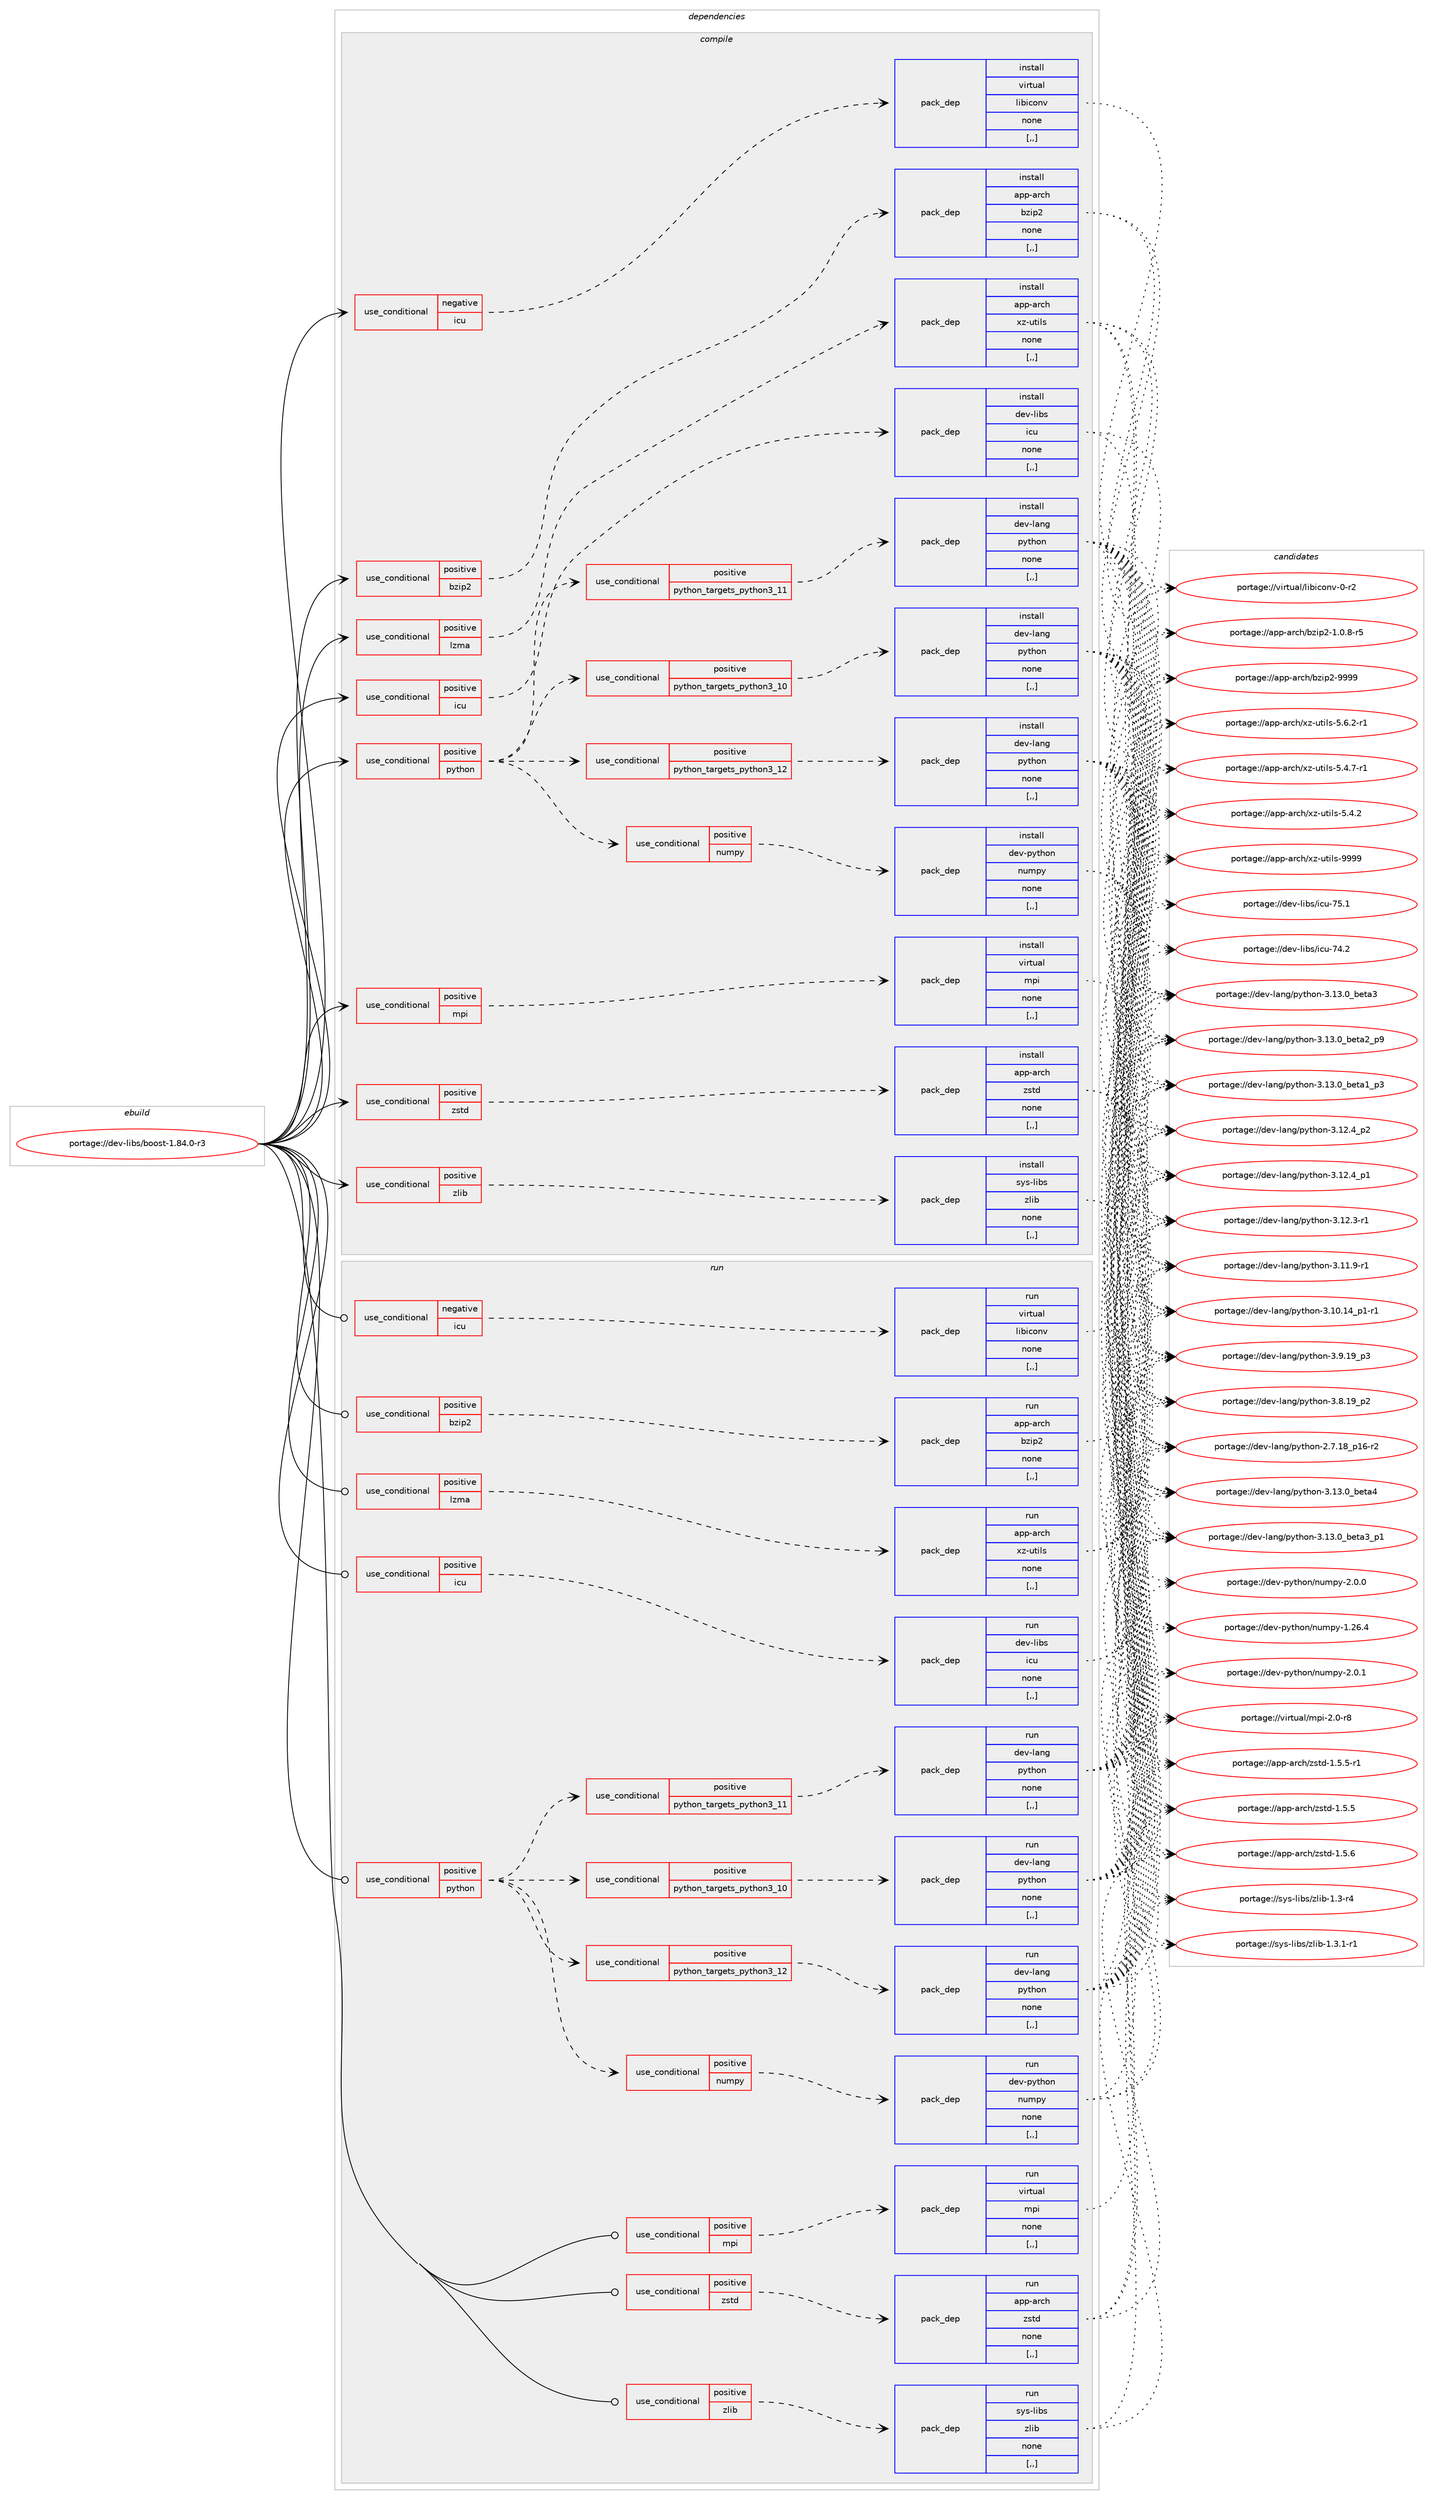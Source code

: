 digraph prolog {

# *************
# Graph options
# *************

newrank=true;
concentrate=true;
compound=true;
graph [rankdir=LR,fontname=Helvetica,fontsize=10,ranksep=1.5];#, ranksep=2.5, nodesep=0.2];
edge  [arrowhead=vee];
node  [fontname=Helvetica,fontsize=10];

# **********
# The ebuild
# **********

subgraph cluster_leftcol {
color=gray;
label=<<i>ebuild</i>>;
id [label="portage://dev-libs/boost-1.84.0-r3", color=red, width=4, href="../dev-libs/boost-1.84.0-r3.svg"];
}

# ****************
# The dependencies
# ****************

subgraph cluster_midcol {
color=gray;
label=<<i>dependencies</i>>;
subgraph cluster_compile {
fillcolor="#eeeeee";
style=filled;
label=<<i>compile</i>>;
subgraph cond25912 {
dependency107044 [label=<<TABLE BORDER="0" CELLBORDER="1" CELLSPACING="0" CELLPADDING="4"><TR><TD ROWSPAN="3" CELLPADDING="10">use_conditional</TD></TR><TR><TD>negative</TD></TR><TR><TD>icu</TD></TR></TABLE>>, shape=none, color=red];
subgraph pack79980 {
dependency107045 [label=<<TABLE BORDER="0" CELLBORDER="1" CELLSPACING="0" CELLPADDING="4" WIDTH="220"><TR><TD ROWSPAN="6" CELLPADDING="30">pack_dep</TD></TR><TR><TD WIDTH="110">install</TD></TR><TR><TD>virtual</TD></TR><TR><TD>libiconv</TD></TR><TR><TD>none</TD></TR><TR><TD>[,,]</TD></TR></TABLE>>, shape=none, color=blue];
}
dependency107044:e -> dependency107045:w [weight=20,style="dashed",arrowhead="vee"];
}
id:e -> dependency107044:w [weight=20,style="solid",arrowhead="vee"];
subgraph cond25913 {
dependency107046 [label=<<TABLE BORDER="0" CELLBORDER="1" CELLSPACING="0" CELLPADDING="4"><TR><TD ROWSPAN="3" CELLPADDING="10">use_conditional</TD></TR><TR><TD>positive</TD></TR><TR><TD>bzip2</TD></TR></TABLE>>, shape=none, color=red];
subgraph pack79981 {
dependency107047 [label=<<TABLE BORDER="0" CELLBORDER="1" CELLSPACING="0" CELLPADDING="4" WIDTH="220"><TR><TD ROWSPAN="6" CELLPADDING="30">pack_dep</TD></TR><TR><TD WIDTH="110">install</TD></TR><TR><TD>app-arch</TD></TR><TR><TD>bzip2</TD></TR><TR><TD>none</TD></TR><TR><TD>[,,]</TD></TR></TABLE>>, shape=none, color=blue];
}
dependency107046:e -> dependency107047:w [weight=20,style="dashed",arrowhead="vee"];
}
id:e -> dependency107046:w [weight=20,style="solid",arrowhead="vee"];
subgraph cond25914 {
dependency107048 [label=<<TABLE BORDER="0" CELLBORDER="1" CELLSPACING="0" CELLPADDING="4"><TR><TD ROWSPAN="3" CELLPADDING="10">use_conditional</TD></TR><TR><TD>positive</TD></TR><TR><TD>icu</TD></TR></TABLE>>, shape=none, color=red];
subgraph pack79982 {
dependency107049 [label=<<TABLE BORDER="0" CELLBORDER="1" CELLSPACING="0" CELLPADDING="4" WIDTH="220"><TR><TD ROWSPAN="6" CELLPADDING="30">pack_dep</TD></TR><TR><TD WIDTH="110">install</TD></TR><TR><TD>dev-libs</TD></TR><TR><TD>icu</TD></TR><TR><TD>none</TD></TR><TR><TD>[,,]</TD></TR></TABLE>>, shape=none, color=blue];
}
dependency107048:e -> dependency107049:w [weight=20,style="dashed",arrowhead="vee"];
}
id:e -> dependency107048:w [weight=20,style="solid",arrowhead="vee"];
subgraph cond25915 {
dependency107050 [label=<<TABLE BORDER="0" CELLBORDER="1" CELLSPACING="0" CELLPADDING="4"><TR><TD ROWSPAN="3" CELLPADDING="10">use_conditional</TD></TR><TR><TD>positive</TD></TR><TR><TD>lzma</TD></TR></TABLE>>, shape=none, color=red];
subgraph pack79983 {
dependency107051 [label=<<TABLE BORDER="0" CELLBORDER="1" CELLSPACING="0" CELLPADDING="4" WIDTH="220"><TR><TD ROWSPAN="6" CELLPADDING="30">pack_dep</TD></TR><TR><TD WIDTH="110">install</TD></TR><TR><TD>app-arch</TD></TR><TR><TD>xz-utils</TD></TR><TR><TD>none</TD></TR><TR><TD>[,,]</TD></TR></TABLE>>, shape=none, color=blue];
}
dependency107050:e -> dependency107051:w [weight=20,style="dashed",arrowhead="vee"];
}
id:e -> dependency107050:w [weight=20,style="solid",arrowhead="vee"];
subgraph cond25916 {
dependency107052 [label=<<TABLE BORDER="0" CELLBORDER="1" CELLSPACING="0" CELLPADDING="4"><TR><TD ROWSPAN="3" CELLPADDING="10">use_conditional</TD></TR><TR><TD>positive</TD></TR><TR><TD>mpi</TD></TR></TABLE>>, shape=none, color=red];
subgraph pack79984 {
dependency107053 [label=<<TABLE BORDER="0" CELLBORDER="1" CELLSPACING="0" CELLPADDING="4" WIDTH="220"><TR><TD ROWSPAN="6" CELLPADDING="30">pack_dep</TD></TR><TR><TD WIDTH="110">install</TD></TR><TR><TD>virtual</TD></TR><TR><TD>mpi</TD></TR><TR><TD>none</TD></TR><TR><TD>[,,]</TD></TR></TABLE>>, shape=none, color=blue];
}
dependency107052:e -> dependency107053:w [weight=20,style="dashed",arrowhead="vee"];
}
id:e -> dependency107052:w [weight=20,style="solid",arrowhead="vee"];
subgraph cond25917 {
dependency107054 [label=<<TABLE BORDER="0" CELLBORDER="1" CELLSPACING="0" CELLPADDING="4"><TR><TD ROWSPAN="3" CELLPADDING="10">use_conditional</TD></TR><TR><TD>positive</TD></TR><TR><TD>python</TD></TR></TABLE>>, shape=none, color=red];
subgraph cond25918 {
dependency107055 [label=<<TABLE BORDER="0" CELLBORDER="1" CELLSPACING="0" CELLPADDING="4"><TR><TD ROWSPAN="3" CELLPADDING="10">use_conditional</TD></TR><TR><TD>positive</TD></TR><TR><TD>python_targets_python3_10</TD></TR></TABLE>>, shape=none, color=red];
subgraph pack79985 {
dependency107056 [label=<<TABLE BORDER="0" CELLBORDER="1" CELLSPACING="0" CELLPADDING="4" WIDTH="220"><TR><TD ROWSPAN="6" CELLPADDING="30">pack_dep</TD></TR><TR><TD WIDTH="110">install</TD></TR><TR><TD>dev-lang</TD></TR><TR><TD>python</TD></TR><TR><TD>none</TD></TR><TR><TD>[,,]</TD></TR></TABLE>>, shape=none, color=blue];
}
dependency107055:e -> dependency107056:w [weight=20,style="dashed",arrowhead="vee"];
}
dependency107054:e -> dependency107055:w [weight=20,style="dashed",arrowhead="vee"];
subgraph cond25919 {
dependency107057 [label=<<TABLE BORDER="0" CELLBORDER="1" CELLSPACING="0" CELLPADDING="4"><TR><TD ROWSPAN="3" CELLPADDING="10">use_conditional</TD></TR><TR><TD>positive</TD></TR><TR><TD>python_targets_python3_11</TD></TR></TABLE>>, shape=none, color=red];
subgraph pack79986 {
dependency107058 [label=<<TABLE BORDER="0" CELLBORDER="1" CELLSPACING="0" CELLPADDING="4" WIDTH="220"><TR><TD ROWSPAN="6" CELLPADDING="30">pack_dep</TD></TR><TR><TD WIDTH="110">install</TD></TR><TR><TD>dev-lang</TD></TR><TR><TD>python</TD></TR><TR><TD>none</TD></TR><TR><TD>[,,]</TD></TR></TABLE>>, shape=none, color=blue];
}
dependency107057:e -> dependency107058:w [weight=20,style="dashed",arrowhead="vee"];
}
dependency107054:e -> dependency107057:w [weight=20,style="dashed",arrowhead="vee"];
subgraph cond25920 {
dependency107059 [label=<<TABLE BORDER="0" CELLBORDER="1" CELLSPACING="0" CELLPADDING="4"><TR><TD ROWSPAN="3" CELLPADDING="10">use_conditional</TD></TR><TR><TD>positive</TD></TR><TR><TD>python_targets_python3_12</TD></TR></TABLE>>, shape=none, color=red];
subgraph pack79987 {
dependency107060 [label=<<TABLE BORDER="0" CELLBORDER="1" CELLSPACING="0" CELLPADDING="4" WIDTH="220"><TR><TD ROWSPAN="6" CELLPADDING="30">pack_dep</TD></TR><TR><TD WIDTH="110">install</TD></TR><TR><TD>dev-lang</TD></TR><TR><TD>python</TD></TR><TR><TD>none</TD></TR><TR><TD>[,,]</TD></TR></TABLE>>, shape=none, color=blue];
}
dependency107059:e -> dependency107060:w [weight=20,style="dashed",arrowhead="vee"];
}
dependency107054:e -> dependency107059:w [weight=20,style="dashed",arrowhead="vee"];
subgraph cond25921 {
dependency107061 [label=<<TABLE BORDER="0" CELLBORDER="1" CELLSPACING="0" CELLPADDING="4"><TR><TD ROWSPAN="3" CELLPADDING="10">use_conditional</TD></TR><TR><TD>positive</TD></TR><TR><TD>numpy</TD></TR></TABLE>>, shape=none, color=red];
subgraph pack79988 {
dependency107062 [label=<<TABLE BORDER="0" CELLBORDER="1" CELLSPACING="0" CELLPADDING="4" WIDTH="220"><TR><TD ROWSPAN="6" CELLPADDING="30">pack_dep</TD></TR><TR><TD WIDTH="110">install</TD></TR><TR><TD>dev-python</TD></TR><TR><TD>numpy</TD></TR><TR><TD>none</TD></TR><TR><TD>[,,]</TD></TR></TABLE>>, shape=none, color=blue];
}
dependency107061:e -> dependency107062:w [weight=20,style="dashed",arrowhead="vee"];
}
dependency107054:e -> dependency107061:w [weight=20,style="dashed",arrowhead="vee"];
}
id:e -> dependency107054:w [weight=20,style="solid",arrowhead="vee"];
subgraph cond25922 {
dependency107063 [label=<<TABLE BORDER="0" CELLBORDER="1" CELLSPACING="0" CELLPADDING="4"><TR><TD ROWSPAN="3" CELLPADDING="10">use_conditional</TD></TR><TR><TD>positive</TD></TR><TR><TD>zlib</TD></TR></TABLE>>, shape=none, color=red];
subgraph pack79989 {
dependency107064 [label=<<TABLE BORDER="0" CELLBORDER="1" CELLSPACING="0" CELLPADDING="4" WIDTH="220"><TR><TD ROWSPAN="6" CELLPADDING="30">pack_dep</TD></TR><TR><TD WIDTH="110">install</TD></TR><TR><TD>sys-libs</TD></TR><TR><TD>zlib</TD></TR><TR><TD>none</TD></TR><TR><TD>[,,]</TD></TR></TABLE>>, shape=none, color=blue];
}
dependency107063:e -> dependency107064:w [weight=20,style="dashed",arrowhead="vee"];
}
id:e -> dependency107063:w [weight=20,style="solid",arrowhead="vee"];
subgraph cond25923 {
dependency107065 [label=<<TABLE BORDER="0" CELLBORDER="1" CELLSPACING="0" CELLPADDING="4"><TR><TD ROWSPAN="3" CELLPADDING="10">use_conditional</TD></TR><TR><TD>positive</TD></TR><TR><TD>zstd</TD></TR></TABLE>>, shape=none, color=red];
subgraph pack79990 {
dependency107066 [label=<<TABLE BORDER="0" CELLBORDER="1" CELLSPACING="0" CELLPADDING="4" WIDTH="220"><TR><TD ROWSPAN="6" CELLPADDING="30">pack_dep</TD></TR><TR><TD WIDTH="110">install</TD></TR><TR><TD>app-arch</TD></TR><TR><TD>zstd</TD></TR><TR><TD>none</TD></TR><TR><TD>[,,]</TD></TR></TABLE>>, shape=none, color=blue];
}
dependency107065:e -> dependency107066:w [weight=20,style="dashed",arrowhead="vee"];
}
id:e -> dependency107065:w [weight=20,style="solid",arrowhead="vee"];
}
subgraph cluster_compileandrun {
fillcolor="#eeeeee";
style=filled;
label=<<i>compile and run</i>>;
}
subgraph cluster_run {
fillcolor="#eeeeee";
style=filled;
label=<<i>run</i>>;
subgraph cond25924 {
dependency107067 [label=<<TABLE BORDER="0" CELLBORDER="1" CELLSPACING="0" CELLPADDING="4"><TR><TD ROWSPAN="3" CELLPADDING="10">use_conditional</TD></TR><TR><TD>negative</TD></TR><TR><TD>icu</TD></TR></TABLE>>, shape=none, color=red];
subgraph pack79991 {
dependency107068 [label=<<TABLE BORDER="0" CELLBORDER="1" CELLSPACING="0" CELLPADDING="4" WIDTH="220"><TR><TD ROWSPAN="6" CELLPADDING="30">pack_dep</TD></TR><TR><TD WIDTH="110">run</TD></TR><TR><TD>virtual</TD></TR><TR><TD>libiconv</TD></TR><TR><TD>none</TD></TR><TR><TD>[,,]</TD></TR></TABLE>>, shape=none, color=blue];
}
dependency107067:e -> dependency107068:w [weight=20,style="dashed",arrowhead="vee"];
}
id:e -> dependency107067:w [weight=20,style="solid",arrowhead="odot"];
subgraph cond25925 {
dependency107069 [label=<<TABLE BORDER="0" CELLBORDER="1" CELLSPACING="0" CELLPADDING="4"><TR><TD ROWSPAN="3" CELLPADDING="10">use_conditional</TD></TR><TR><TD>positive</TD></TR><TR><TD>bzip2</TD></TR></TABLE>>, shape=none, color=red];
subgraph pack79992 {
dependency107070 [label=<<TABLE BORDER="0" CELLBORDER="1" CELLSPACING="0" CELLPADDING="4" WIDTH="220"><TR><TD ROWSPAN="6" CELLPADDING="30">pack_dep</TD></TR><TR><TD WIDTH="110">run</TD></TR><TR><TD>app-arch</TD></TR><TR><TD>bzip2</TD></TR><TR><TD>none</TD></TR><TR><TD>[,,]</TD></TR></TABLE>>, shape=none, color=blue];
}
dependency107069:e -> dependency107070:w [weight=20,style="dashed",arrowhead="vee"];
}
id:e -> dependency107069:w [weight=20,style="solid",arrowhead="odot"];
subgraph cond25926 {
dependency107071 [label=<<TABLE BORDER="0" CELLBORDER="1" CELLSPACING="0" CELLPADDING="4"><TR><TD ROWSPAN="3" CELLPADDING="10">use_conditional</TD></TR><TR><TD>positive</TD></TR><TR><TD>icu</TD></TR></TABLE>>, shape=none, color=red];
subgraph pack79993 {
dependency107072 [label=<<TABLE BORDER="0" CELLBORDER="1" CELLSPACING="0" CELLPADDING="4" WIDTH="220"><TR><TD ROWSPAN="6" CELLPADDING="30">pack_dep</TD></TR><TR><TD WIDTH="110">run</TD></TR><TR><TD>dev-libs</TD></TR><TR><TD>icu</TD></TR><TR><TD>none</TD></TR><TR><TD>[,,]</TD></TR></TABLE>>, shape=none, color=blue];
}
dependency107071:e -> dependency107072:w [weight=20,style="dashed",arrowhead="vee"];
}
id:e -> dependency107071:w [weight=20,style="solid",arrowhead="odot"];
subgraph cond25927 {
dependency107073 [label=<<TABLE BORDER="0" CELLBORDER="1" CELLSPACING="0" CELLPADDING="4"><TR><TD ROWSPAN="3" CELLPADDING="10">use_conditional</TD></TR><TR><TD>positive</TD></TR><TR><TD>lzma</TD></TR></TABLE>>, shape=none, color=red];
subgraph pack79994 {
dependency107074 [label=<<TABLE BORDER="0" CELLBORDER="1" CELLSPACING="0" CELLPADDING="4" WIDTH="220"><TR><TD ROWSPAN="6" CELLPADDING="30">pack_dep</TD></TR><TR><TD WIDTH="110">run</TD></TR><TR><TD>app-arch</TD></TR><TR><TD>xz-utils</TD></TR><TR><TD>none</TD></TR><TR><TD>[,,]</TD></TR></TABLE>>, shape=none, color=blue];
}
dependency107073:e -> dependency107074:w [weight=20,style="dashed",arrowhead="vee"];
}
id:e -> dependency107073:w [weight=20,style="solid",arrowhead="odot"];
subgraph cond25928 {
dependency107075 [label=<<TABLE BORDER="0" CELLBORDER="1" CELLSPACING="0" CELLPADDING="4"><TR><TD ROWSPAN="3" CELLPADDING="10">use_conditional</TD></TR><TR><TD>positive</TD></TR><TR><TD>mpi</TD></TR></TABLE>>, shape=none, color=red];
subgraph pack79995 {
dependency107076 [label=<<TABLE BORDER="0" CELLBORDER="1" CELLSPACING="0" CELLPADDING="4" WIDTH="220"><TR><TD ROWSPAN="6" CELLPADDING="30">pack_dep</TD></TR><TR><TD WIDTH="110">run</TD></TR><TR><TD>virtual</TD></TR><TR><TD>mpi</TD></TR><TR><TD>none</TD></TR><TR><TD>[,,]</TD></TR></TABLE>>, shape=none, color=blue];
}
dependency107075:e -> dependency107076:w [weight=20,style="dashed",arrowhead="vee"];
}
id:e -> dependency107075:w [weight=20,style="solid",arrowhead="odot"];
subgraph cond25929 {
dependency107077 [label=<<TABLE BORDER="0" CELLBORDER="1" CELLSPACING="0" CELLPADDING="4"><TR><TD ROWSPAN="3" CELLPADDING="10">use_conditional</TD></TR><TR><TD>positive</TD></TR><TR><TD>python</TD></TR></TABLE>>, shape=none, color=red];
subgraph cond25930 {
dependency107078 [label=<<TABLE BORDER="0" CELLBORDER="1" CELLSPACING="0" CELLPADDING="4"><TR><TD ROWSPAN="3" CELLPADDING="10">use_conditional</TD></TR><TR><TD>positive</TD></TR><TR><TD>python_targets_python3_10</TD></TR></TABLE>>, shape=none, color=red];
subgraph pack79996 {
dependency107079 [label=<<TABLE BORDER="0" CELLBORDER="1" CELLSPACING="0" CELLPADDING="4" WIDTH="220"><TR><TD ROWSPAN="6" CELLPADDING="30">pack_dep</TD></TR><TR><TD WIDTH="110">run</TD></TR><TR><TD>dev-lang</TD></TR><TR><TD>python</TD></TR><TR><TD>none</TD></TR><TR><TD>[,,]</TD></TR></TABLE>>, shape=none, color=blue];
}
dependency107078:e -> dependency107079:w [weight=20,style="dashed",arrowhead="vee"];
}
dependency107077:e -> dependency107078:w [weight=20,style="dashed",arrowhead="vee"];
subgraph cond25931 {
dependency107080 [label=<<TABLE BORDER="0" CELLBORDER="1" CELLSPACING="0" CELLPADDING="4"><TR><TD ROWSPAN="3" CELLPADDING="10">use_conditional</TD></TR><TR><TD>positive</TD></TR><TR><TD>python_targets_python3_11</TD></TR></TABLE>>, shape=none, color=red];
subgraph pack79997 {
dependency107081 [label=<<TABLE BORDER="0" CELLBORDER="1" CELLSPACING="0" CELLPADDING="4" WIDTH="220"><TR><TD ROWSPAN="6" CELLPADDING="30">pack_dep</TD></TR><TR><TD WIDTH="110">run</TD></TR><TR><TD>dev-lang</TD></TR><TR><TD>python</TD></TR><TR><TD>none</TD></TR><TR><TD>[,,]</TD></TR></TABLE>>, shape=none, color=blue];
}
dependency107080:e -> dependency107081:w [weight=20,style="dashed",arrowhead="vee"];
}
dependency107077:e -> dependency107080:w [weight=20,style="dashed",arrowhead="vee"];
subgraph cond25932 {
dependency107082 [label=<<TABLE BORDER="0" CELLBORDER="1" CELLSPACING="0" CELLPADDING="4"><TR><TD ROWSPAN="3" CELLPADDING="10">use_conditional</TD></TR><TR><TD>positive</TD></TR><TR><TD>python_targets_python3_12</TD></TR></TABLE>>, shape=none, color=red];
subgraph pack79998 {
dependency107083 [label=<<TABLE BORDER="0" CELLBORDER="1" CELLSPACING="0" CELLPADDING="4" WIDTH="220"><TR><TD ROWSPAN="6" CELLPADDING="30">pack_dep</TD></TR><TR><TD WIDTH="110">run</TD></TR><TR><TD>dev-lang</TD></TR><TR><TD>python</TD></TR><TR><TD>none</TD></TR><TR><TD>[,,]</TD></TR></TABLE>>, shape=none, color=blue];
}
dependency107082:e -> dependency107083:w [weight=20,style="dashed",arrowhead="vee"];
}
dependency107077:e -> dependency107082:w [weight=20,style="dashed",arrowhead="vee"];
subgraph cond25933 {
dependency107084 [label=<<TABLE BORDER="0" CELLBORDER="1" CELLSPACING="0" CELLPADDING="4"><TR><TD ROWSPAN="3" CELLPADDING="10">use_conditional</TD></TR><TR><TD>positive</TD></TR><TR><TD>numpy</TD></TR></TABLE>>, shape=none, color=red];
subgraph pack79999 {
dependency107085 [label=<<TABLE BORDER="0" CELLBORDER="1" CELLSPACING="0" CELLPADDING="4" WIDTH="220"><TR><TD ROWSPAN="6" CELLPADDING="30">pack_dep</TD></TR><TR><TD WIDTH="110">run</TD></TR><TR><TD>dev-python</TD></TR><TR><TD>numpy</TD></TR><TR><TD>none</TD></TR><TR><TD>[,,]</TD></TR></TABLE>>, shape=none, color=blue];
}
dependency107084:e -> dependency107085:w [weight=20,style="dashed",arrowhead="vee"];
}
dependency107077:e -> dependency107084:w [weight=20,style="dashed",arrowhead="vee"];
}
id:e -> dependency107077:w [weight=20,style="solid",arrowhead="odot"];
subgraph cond25934 {
dependency107086 [label=<<TABLE BORDER="0" CELLBORDER="1" CELLSPACING="0" CELLPADDING="4"><TR><TD ROWSPAN="3" CELLPADDING="10">use_conditional</TD></TR><TR><TD>positive</TD></TR><TR><TD>zlib</TD></TR></TABLE>>, shape=none, color=red];
subgraph pack80000 {
dependency107087 [label=<<TABLE BORDER="0" CELLBORDER="1" CELLSPACING="0" CELLPADDING="4" WIDTH="220"><TR><TD ROWSPAN="6" CELLPADDING="30">pack_dep</TD></TR><TR><TD WIDTH="110">run</TD></TR><TR><TD>sys-libs</TD></TR><TR><TD>zlib</TD></TR><TR><TD>none</TD></TR><TR><TD>[,,]</TD></TR></TABLE>>, shape=none, color=blue];
}
dependency107086:e -> dependency107087:w [weight=20,style="dashed",arrowhead="vee"];
}
id:e -> dependency107086:w [weight=20,style="solid",arrowhead="odot"];
subgraph cond25935 {
dependency107088 [label=<<TABLE BORDER="0" CELLBORDER="1" CELLSPACING="0" CELLPADDING="4"><TR><TD ROWSPAN="3" CELLPADDING="10">use_conditional</TD></TR><TR><TD>positive</TD></TR><TR><TD>zstd</TD></TR></TABLE>>, shape=none, color=red];
subgraph pack80001 {
dependency107089 [label=<<TABLE BORDER="0" CELLBORDER="1" CELLSPACING="0" CELLPADDING="4" WIDTH="220"><TR><TD ROWSPAN="6" CELLPADDING="30">pack_dep</TD></TR><TR><TD WIDTH="110">run</TD></TR><TR><TD>app-arch</TD></TR><TR><TD>zstd</TD></TR><TR><TD>none</TD></TR><TR><TD>[,,]</TD></TR></TABLE>>, shape=none, color=blue];
}
dependency107088:e -> dependency107089:w [weight=20,style="dashed",arrowhead="vee"];
}
id:e -> dependency107088:w [weight=20,style="solid",arrowhead="odot"];
}
}

# **************
# The candidates
# **************

subgraph cluster_choices {
rank=same;
color=gray;
label=<<i>candidates</i>>;

subgraph choice79980 {
color=black;
nodesep=1;
choice1181051141161179710847108105981059911111011845484511450 [label="portage://virtual/libiconv-0-r2", color=red, width=4,href="../virtual/libiconv-0-r2.svg"];
dependency107045:e -> choice1181051141161179710847108105981059911111011845484511450:w [style=dotted,weight="100"];
}
subgraph choice79981 {
color=black;
nodesep=1;
choice971121124597114991044798122105112504557575757 [label="portage://app-arch/bzip2-9999", color=red, width=4,href="../app-arch/bzip2-9999.svg"];
choice971121124597114991044798122105112504549464846564511453 [label="portage://app-arch/bzip2-1.0.8-r5", color=red, width=4,href="../app-arch/bzip2-1.0.8-r5.svg"];
dependency107047:e -> choice971121124597114991044798122105112504557575757:w [style=dotted,weight="100"];
dependency107047:e -> choice971121124597114991044798122105112504549464846564511453:w [style=dotted,weight="100"];
}
subgraph choice79982 {
color=black;
nodesep=1;
choice100101118451081059811547105991174555534649 [label="portage://dev-libs/icu-75.1", color=red, width=4,href="../dev-libs/icu-75.1.svg"];
choice100101118451081059811547105991174555524650 [label="portage://dev-libs/icu-74.2", color=red, width=4,href="../dev-libs/icu-74.2.svg"];
dependency107049:e -> choice100101118451081059811547105991174555534649:w [style=dotted,weight="100"];
dependency107049:e -> choice100101118451081059811547105991174555524650:w [style=dotted,weight="100"];
}
subgraph choice79983 {
color=black;
nodesep=1;
choice9711211245971149910447120122451171161051081154557575757 [label="portage://app-arch/xz-utils-9999", color=red, width=4,href="../app-arch/xz-utils-9999.svg"];
choice9711211245971149910447120122451171161051081154553465446504511449 [label="portage://app-arch/xz-utils-5.6.2-r1", color=red, width=4,href="../app-arch/xz-utils-5.6.2-r1.svg"];
choice9711211245971149910447120122451171161051081154553465246554511449 [label="portage://app-arch/xz-utils-5.4.7-r1", color=red, width=4,href="../app-arch/xz-utils-5.4.7-r1.svg"];
choice971121124597114991044712012245117116105108115455346524650 [label="portage://app-arch/xz-utils-5.4.2", color=red, width=4,href="../app-arch/xz-utils-5.4.2.svg"];
dependency107051:e -> choice9711211245971149910447120122451171161051081154557575757:w [style=dotted,weight="100"];
dependency107051:e -> choice9711211245971149910447120122451171161051081154553465446504511449:w [style=dotted,weight="100"];
dependency107051:e -> choice9711211245971149910447120122451171161051081154553465246554511449:w [style=dotted,weight="100"];
dependency107051:e -> choice971121124597114991044712012245117116105108115455346524650:w [style=dotted,weight="100"];
}
subgraph choice79984 {
color=black;
nodesep=1;
choice1181051141161179710847109112105455046484511456 [label="portage://virtual/mpi-2.0-r8", color=red, width=4,href="../virtual/mpi-2.0-r8.svg"];
dependency107053:e -> choice1181051141161179710847109112105455046484511456:w [style=dotted,weight="100"];
}
subgraph choice79985 {
color=black;
nodesep=1;
choice1001011184510897110103471121211161041111104551464951464895981011169752 [label="portage://dev-lang/python-3.13.0_beta4", color=red, width=4,href="../dev-lang/python-3.13.0_beta4.svg"];
choice10010111845108971101034711212111610411111045514649514648959810111697519511249 [label="portage://dev-lang/python-3.13.0_beta3_p1", color=red, width=4,href="../dev-lang/python-3.13.0_beta3_p1.svg"];
choice1001011184510897110103471121211161041111104551464951464895981011169751 [label="portage://dev-lang/python-3.13.0_beta3", color=red, width=4,href="../dev-lang/python-3.13.0_beta3.svg"];
choice10010111845108971101034711212111610411111045514649514648959810111697509511257 [label="portage://dev-lang/python-3.13.0_beta2_p9", color=red, width=4,href="../dev-lang/python-3.13.0_beta2_p9.svg"];
choice10010111845108971101034711212111610411111045514649514648959810111697499511251 [label="portage://dev-lang/python-3.13.0_beta1_p3", color=red, width=4,href="../dev-lang/python-3.13.0_beta1_p3.svg"];
choice100101118451089711010347112121116104111110455146495046529511250 [label="portage://dev-lang/python-3.12.4_p2", color=red, width=4,href="../dev-lang/python-3.12.4_p2.svg"];
choice100101118451089711010347112121116104111110455146495046529511249 [label="portage://dev-lang/python-3.12.4_p1", color=red, width=4,href="../dev-lang/python-3.12.4_p1.svg"];
choice100101118451089711010347112121116104111110455146495046514511449 [label="portage://dev-lang/python-3.12.3-r1", color=red, width=4,href="../dev-lang/python-3.12.3-r1.svg"];
choice100101118451089711010347112121116104111110455146494946574511449 [label="portage://dev-lang/python-3.11.9-r1", color=red, width=4,href="../dev-lang/python-3.11.9-r1.svg"];
choice100101118451089711010347112121116104111110455146494846495295112494511449 [label="portage://dev-lang/python-3.10.14_p1-r1", color=red, width=4,href="../dev-lang/python-3.10.14_p1-r1.svg"];
choice100101118451089711010347112121116104111110455146574649579511251 [label="portage://dev-lang/python-3.9.19_p3", color=red, width=4,href="../dev-lang/python-3.9.19_p3.svg"];
choice100101118451089711010347112121116104111110455146564649579511250 [label="portage://dev-lang/python-3.8.19_p2", color=red, width=4,href="../dev-lang/python-3.8.19_p2.svg"];
choice100101118451089711010347112121116104111110455046554649569511249544511450 [label="portage://dev-lang/python-2.7.18_p16-r2", color=red, width=4,href="../dev-lang/python-2.7.18_p16-r2.svg"];
dependency107056:e -> choice1001011184510897110103471121211161041111104551464951464895981011169752:w [style=dotted,weight="100"];
dependency107056:e -> choice10010111845108971101034711212111610411111045514649514648959810111697519511249:w [style=dotted,weight="100"];
dependency107056:e -> choice1001011184510897110103471121211161041111104551464951464895981011169751:w [style=dotted,weight="100"];
dependency107056:e -> choice10010111845108971101034711212111610411111045514649514648959810111697509511257:w [style=dotted,weight="100"];
dependency107056:e -> choice10010111845108971101034711212111610411111045514649514648959810111697499511251:w [style=dotted,weight="100"];
dependency107056:e -> choice100101118451089711010347112121116104111110455146495046529511250:w [style=dotted,weight="100"];
dependency107056:e -> choice100101118451089711010347112121116104111110455146495046529511249:w [style=dotted,weight="100"];
dependency107056:e -> choice100101118451089711010347112121116104111110455146495046514511449:w [style=dotted,weight="100"];
dependency107056:e -> choice100101118451089711010347112121116104111110455146494946574511449:w [style=dotted,weight="100"];
dependency107056:e -> choice100101118451089711010347112121116104111110455146494846495295112494511449:w [style=dotted,weight="100"];
dependency107056:e -> choice100101118451089711010347112121116104111110455146574649579511251:w [style=dotted,weight="100"];
dependency107056:e -> choice100101118451089711010347112121116104111110455146564649579511250:w [style=dotted,weight="100"];
dependency107056:e -> choice100101118451089711010347112121116104111110455046554649569511249544511450:w [style=dotted,weight="100"];
}
subgraph choice79986 {
color=black;
nodesep=1;
choice1001011184510897110103471121211161041111104551464951464895981011169752 [label="portage://dev-lang/python-3.13.0_beta4", color=red, width=4,href="../dev-lang/python-3.13.0_beta4.svg"];
choice10010111845108971101034711212111610411111045514649514648959810111697519511249 [label="portage://dev-lang/python-3.13.0_beta3_p1", color=red, width=4,href="../dev-lang/python-3.13.0_beta3_p1.svg"];
choice1001011184510897110103471121211161041111104551464951464895981011169751 [label="portage://dev-lang/python-3.13.0_beta3", color=red, width=4,href="../dev-lang/python-3.13.0_beta3.svg"];
choice10010111845108971101034711212111610411111045514649514648959810111697509511257 [label="portage://dev-lang/python-3.13.0_beta2_p9", color=red, width=4,href="../dev-lang/python-3.13.0_beta2_p9.svg"];
choice10010111845108971101034711212111610411111045514649514648959810111697499511251 [label="portage://dev-lang/python-3.13.0_beta1_p3", color=red, width=4,href="../dev-lang/python-3.13.0_beta1_p3.svg"];
choice100101118451089711010347112121116104111110455146495046529511250 [label="portage://dev-lang/python-3.12.4_p2", color=red, width=4,href="../dev-lang/python-3.12.4_p2.svg"];
choice100101118451089711010347112121116104111110455146495046529511249 [label="portage://dev-lang/python-3.12.4_p1", color=red, width=4,href="../dev-lang/python-3.12.4_p1.svg"];
choice100101118451089711010347112121116104111110455146495046514511449 [label="portage://dev-lang/python-3.12.3-r1", color=red, width=4,href="../dev-lang/python-3.12.3-r1.svg"];
choice100101118451089711010347112121116104111110455146494946574511449 [label="portage://dev-lang/python-3.11.9-r1", color=red, width=4,href="../dev-lang/python-3.11.9-r1.svg"];
choice100101118451089711010347112121116104111110455146494846495295112494511449 [label="portage://dev-lang/python-3.10.14_p1-r1", color=red, width=4,href="../dev-lang/python-3.10.14_p1-r1.svg"];
choice100101118451089711010347112121116104111110455146574649579511251 [label="portage://dev-lang/python-3.9.19_p3", color=red, width=4,href="../dev-lang/python-3.9.19_p3.svg"];
choice100101118451089711010347112121116104111110455146564649579511250 [label="portage://dev-lang/python-3.8.19_p2", color=red, width=4,href="../dev-lang/python-3.8.19_p2.svg"];
choice100101118451089711010347112121116104111110455046554649569511249544511450 [label="portage://dev-lang/python-2.7.18_p16-r2", color=red, width=4,href="../dev-lang/python-2.7.18_p16-r2.svg"];
dependency107058:e -> choice1001011184510897110103471121211161041111104551464951464895981011169752:w [style=dotted,weight="100"];
dependency107058:e -> choice10010111845108971101034711212111610411111045514649514648959810111697519511249:w [style=dotted,weight="100"];
dependency107058:e -> choice1001011184510897110103471121211161041111104551464951464895981011169751:w [style=dotted,weight="100"];
dependency107058:e -> choice10010111845108971101034711212111610411111045514649514648959810111697509511257:w [style=dotted,weight="100"];
dependency107058:e -> choice10010111845108971101034711212111610411111045514649514648959810111697499511251:w [style=dotted,weight="100"];
dependency107058:e -> choice100101118451089711010347112121116104111110455146495046529511250:w [style=dotted,weight="100"];
dependency107058:e -> choice100101118451089711010347112121116104111110455146495046529511249:w [style=dotted,weight="100"];
dependency107058:e -> choice100101118451089711010347112121116104111110455146495046514511449:w [style=dotted,weight="100"];
dependency107058:e -> choice100101118451089711010347112121116104111110455146494946574511449:w [style=dotted,weight="100"];
dependency107058:e -> choice100101118451089711010347112121116104111110455146494846495295112494511449:w [style=dotted,weight="100"];
dependency107058:e -> choice100101118451089711010347112121116104111110455146574649579511251:w [style=dotted,weight="100"];
dependency107058:e -> choice100101118451089711010347112121116104111110455146564649579511250:w [style=dotted,weight="100"];
dependency107058:e -> choice100101118451089711010347112121116104111110455046554649569511249544511450:w [style=dotted,weight="100"];
}
subgraph choice79987 {
color=black;
nodesep=1;
choice1001011184510897110103471121211161041111104551464951464895981011169752 [label="portage://dev-lang/python-3.13.0_beta4", color=red, width=4,href="../dev-lang/python-3.13.0_beta4.svg"];
choice10010111845108971101034711212111610411111045514649514648959810111697519511249 [label="portage://dev-lang/python-3.13.0_beta3_p1", color=red, width=4,href="../dev-lang/python-3.13.0_beta3_p1.svg"];
choice1001011184510897110103471121211161041111104551464951464895981011169751 [label="portage://dev-lang/python-3.13.0_beta3", color=red, width=4,href="../dev-lang/python-3.13.0_beta3.svg"];
choice10010111845108971101034711212111610411111045514649514648959810111697509511257 [label="portage://dev-lang/python-3.13.0_beta2_p9", color=red, width=4,href="../dev-lang/python-3.13.0_beta2_p9.svg"];
choice10010111845108971101034711212111610411111045514649514648959810111697499511251 [label="portage://dev-lang/python-3.13.0_beta1_p3", color=red, width=4,href="../dev-lang/python-3.13.0_beta1_p3.svg"];
choice100101118451089711010347112121116104111110455146495046529511250 [label="portage://dev-lang/python-3.12.4_p2", color=red, width=4,href="../dev-lang/python-3.12.4_p2.svg"];
choice100101118451089711010347112121116104111110455146495046529511249 [label="portage://dev-lang/python-3.12.4_p1", color=red, width=4,href="../dev-lang/python-3.12.4_p1.svg"];
choice100101118451089711010347112121116104111110455146495046514511449 [label="portage://dev-lang/python-3.12.3-r1", color=red, width=4,href="../dev-lang/python-3.12.3-r1.svg"];
choice100101118451089711010347112121116104111110455146494946574511449 [label="portage://dev-lang/python-3.11.9-r1", color=red, width=4,href="../dev-lang/python-3.11.9-r1.svg"];
choice100101118451089711010347112121116104111110455146494846495295112494511449 [label="portage://dev-lang/python-3.10.14_p1-r1", color=red, width=4,href="../dev-lang/python-3.10.14_p1-r1.svg"];
choice100101118451089711010347112121116104111110455146574649579511251 [label="portage://dev-lang/python-3.9.19_p3", color=red, width=4,href="../dev-lang/python-3.9.19_p3.svg"];
choice100101118451089711010347112121116104111110455146564649579511250 [label="portage://dev-lang/python-3.8.19_p2", color=red, width=4,href="../dev-lang/python-3.8.19_p2.svg"];
choice100101118451089711010347112121116104111110455046554649569511249544511450 [label="portage://dev-lang/python-2.7.18_p16-r2", color=red, width=4,href="../dev-lang/python-2.7.18_p16-r2.svg"];
dependency107060:e -> choice1001011184510897110103471121211161041111104551464951464895981011169752:w [style=dotted,weight="100"];
dependency107060:e -> choice10010111845108971101034711212111610411111045514649514648959810111697519511249:w [style=dotted,weight="100"];
dependency107060:e -> choice1001011184510897110103471121211161041111104551464951464895981011169751:w [style=dotted,weight="100"];
dependency107060:e -> choice10010111845108971101034711212111610411111045514649514648959810111697509511257:w [style=dotted,weight="100"];
dependency107060:e -> choice10010111845108971101034711212111610411111045514649514648959810111697499511251:w [style=dotted,weight="100"];
dependency107060:e -> choice100101118451089711010347112121116104111110455146495046529511250:w [style=dotted,weight="100"];
dependency107060:e -> choice100101118451089711010347112121116104111110455146495046529511249:w [style=dotted,weight="100"];
dependency107060:e -> choice100101118451089711010347112121116104111110455146495046514511449:w [style=dotted,weight="100"];
dependency107060:e -> choice100101118451089711010347112121116104111110455146494946574511449:w [style=dotted,weight="100"];
dependency107060:e -> choice100101118451089711010347112121116104111110455146494846495295112494511449:w [style=dotted,weight="100"];
dependency107060:e -> choice100101118451089711010347112121116104111110455146574649579511251:w [style=dotted,weight="100"];
dependency107060:e -> choice100101118451089711010347112121116104111110455146564649579511250:w [style=dotted,weight="100"];
dependency107060:e -> choice100101118451089711010347112121116104111110455046554649569511249544511450:w [style=dotted,weight="100"];
}
subgraph choice79988 {
color=black;
nodesep=1;
choice1001011184511212111610411111047110117109112121455046484649 [label="portage://dev-python/numpy-2.0.1", color=red, width=4,href="../dev-python/numpy-2.0.1.svg"];
choice1001011184511212111610411111047110117109112121455046484648 [label="portage://dev-python/numpy-2.0.0", color=red, width=4,href="../dev-python/numpy-2.0.0.svg"];
choice100101118451121211161041111104711011710911212145494650544652 [label="portage://dev-python/numpy-1.26.4", color=red, width=4,href="../dev-python/numpy-1.26.4.svg"];
dependency107062:e -> choice1001011184511212111610411111047110117109112121455046484649:w [style=dotted,weight="100"];
dependency107062:e -> choice1001011184511212111610411111047110117109112121455046484648:w [style=dotted,weight="100"];
dependency107062:e -> choice100101118451121211161041111104711011710911212145494650544652:w [style=dotted,weight="100"];
}
subgraph choice79989 {
color=black;
nodesep=1;
choice115121115451081059811547122108105984549465146494511449 [label="portage://sys-libs/zlib-1.3.1-r1", color=red, width=4,href="../sys-libs/zlib-1.3.1-r1.svg"];
choice11512111545108105981154712210810598454946514511452 [label="portage://sys-libs/zlib-1.3-r4", color=red, width=4,href="../sys-libs/zlib-1.3-r4.svg"];
dependency107064:e -> choice115121115451081059811547122108105984549465146494511449:w [style=dotted,weight="100"];
dependency107064:e -> choice11512111545108105981154712210810598454946514511452:w [style=dotted,weight="100"];
}
subgraph choice79990 {
color=black;
nodesep=1;
choice9711211245971149910447122115116100454946534654 [label="portage://app-arch/zstd-1.5.6", color=red, width=4,href="../app-arch/zstd-1.5.6.svg"];
choice97112112459711499104471221151161004549465346534511449 [label="portage://app-arch/zstd-1.5.5-r1", color=red, width=4,href="../app-arch/zstd-1.5.5-r1.svg"];
choice9711211245971149910447122115116100454946534653 [label="portage://app-arch/zstd-1.5.5", color=red, width=4,href="../app-arch/zstd-1.5.5.svg"];
dependency107066:e -> choice9711211245971149910447122115116100454946534654:w [style=dotted,weight="100"];
dependency107066:e -> choice97112112459711499104471221151161004549465346534511449:w [style=dotted,weight="100"];
dependency107066:e -> choice9711211245971149910447122115116100454946534653:w [style=dotted,weight="100"];
}
subgraph choice79991 {
color=black;
nodesep=1;
choice1181051141161179710847108105981059911111011845484511450 [label="portage://virtual/libiconv-0-r2", color=red, width=4,href="../virtual/libiconv-0-r2.svg"];
dependency107068:e -> choice1181051141161179710847108105981059911111011845484511450:w [style=dotted,weight="100"];
}
subgraph choice79992 {
color=black;
nodesep=1;
choice971121124597114991044798122105112504557575757 [label="portage://app-arch/bzip2-9999", color=red, width=4,href="../app-arch/bzip2-9999.svg"];
choice971121124597114991044798122105112504549464846564511453 [label="portage://app-arch/bzip2-1.0.8-r5", color=red, width=4,href="../app-arch/bzip2-1.0.8-r5.svg"];
dependency107070:e -> choice971121124597114991044798122105112504557575757:w [style=dotted,weight="100"];
dependency107070:e -> choice971121124597114991044798122105112504549464846564511453:w [style=dotted,weight="100"];
}
subgraph choice79993 {
color=black;
nodesep=1;
choice100101118451081059811547105991174555534649 [label="portage://dev-libs/icu-75.1", color=red, width=4,href="../dev-libs/icu-75.1.svg"];
choice100101118451081059811547105991174555524650 [label="portage://dev-libs/icu-74.2", color=red, width=4,href="../dev-libs/icu-74.2.svg"];
dependency107072:e -> choice100101118451081059811547105991174555534649:w [style=dotted,weight="100"];
dependency107072:e -> choice100101118451081059811547105991174555524650:w [style=dotted,weight="100"];
}
subgraph choice79994 {
color=black;
nodesep=1;
choice9711211245971149910447120122451171161051081154557575757 [label="portage://app-arch/xz-utils-9999", color=red, width=4,href="../app-arch/xz-utils-9999.svg"];
choice9711211245971149910447120122451171161051081154553465446504511449 [label="portage://app-arch/xz-utils-5.6.2-r1", color=red, width=4,href="../app-arch/xz-utils-5.6.2-r1.svg"];
choice9711211245971149910447120122451171161051081154553465246554511449 [label="portage://app-arch/xz-utils-5.4.7-r1", color=red, width=4,href="../app-arch/xz-utils-5.4.7-r1.svg"];
choice971121124597114991044712012245117116105108115455346524650 [label="portage://app-arch/xz-utils-5.4.2", color=red, width=4,href="../app-arch/xz-utils-5.4.2.svg"];
dependency107074:e -> choice9711211245971149910447120122451171161051081154557575757:w [style=dotted,weight="100"];
dependency107074:e -> choice9711211245971149910447120122451171161051081154553465446504511449:w [style=dotted,weight="100"];
dependency107074:e -> choice9711211245971149910447120122451171161051081154553465246554511449:w [style=dotted,weight="100"];
dependency107074:e -> choice971121124597114991044712012245117116105108115455346524650:w [style=dotted,weight="100"];
}
subgraph choice79995 {
color=black;
nodesep=1;
choice1181051141161179710847109112105455046484511456 [label="portage://virtual/mpi-2.0-r8", color=red, width=4,href="../virtual/mpi-2.0-r8.svg"];
dependency107076:e -> choice1181051141161179710847109112105455046484511456:w [style=dotted,weight="100"];
}
subgraph choice79996 {
color=black;
nodesep=1;
choice1001011184510897110103471121211161041111104551464951464895981011169752 [label="portage://dev-lang/python-3.13.0_beta4", color=red, width=4,href="../dev-lang/python-3.13.0_beta4.svg"];
choice10010111845108971101034711212111610411111045514649514648959810111697519511249 [label="portage://dev-lang/python-3.13.0_beta3_p1", color=red, width=4,href="../dev-lang/python-3.13.0_beta3_p1.svg"];
choice1001011184510897110103471121211161041111104551464951464895981011169751 [label="portage://dev-lang/python-3.13.0_beta3", color=red, width=4,href="../dev-lang/python-3.13.0_beta3.svg"];
choice10010111845108971101034711212111610411111045514649514648959810111697509511257 [label="portage://dev-lang/python-3.13.0_beta2_p9", color=red, width=4,href="../dev-lang/python-3.13.0_beta2_p9.svg"];
choice10010111845108971101034711212111610411111045514649514648959810111697499511251 [label="portage://dev-lang/python-3.13.0_beta1_p3", color=red, width=4,href="../dev-lang/python-3.13.0_beta1_p3.svg"];
choice100101118451089711010347112121116104111110455146495046529511250 [label="portage://dev-lang/python-3.12.4_p2", color=red, width=4,href="../dev-lang/python-3.12.4_p2.svg"];
choice100101118451089711010347112121116104111110455146495046529511249 [label="portage://dev-lang/python-3.12.4_p1", color=red, width=4,href="../dev-lang/python-3.12.4_p1.svg"];
choice100101118451089711010347112121116104111110455146495046514511449 [label="portage://dev-lang/python-3.12.3-r1", color=red, width=4,href="../dev-lang/python-3.12.3-r1.svg"];
choice100101118451089711010347112121116104111110455146494946574511449 [label="portage://dev-lang/python-3.11.9-r1", color=red, width=4,href="../dev-lang/python-3.11.9-r1.svg"];
choice100101118451089711010347112121116104111110455146494846495295112494511449 [label="portage://dev-lang/python-3.10.14_p1-r1", color=red, width=4,href="../dev-lang/python-3.10.14_p1-r1.svg"];
choice100101118451089711010347112121116104111110455146574649579511251 [label="portage://dev-lang/python-3.9.19_p3", color=red, width=4,href="../dev-lang/python-3.9.19_p3.svg"];
choice100101118451089711010347112121116104111110455146564649579511250 [label="portage://dev-lang/python-3.8.19_p2", color=red, width=4,href="../dev-lang/python-3.8.19_p2.svg"];
choice100101118451089711010347112121116104111110455046554649569511249544511450 [label="portage://dev-lang/python-2.7.18_p16-r2", color=red, width=4,href="../dev-lang/python-2.7.18_p16-r2.svg"];
dependency107079:e -> choice1001011184510897110103471121211161041111104551464951464895981011169752:w [style=dotted,weight="100"];
dependency107079:e -> choice10010111845108971101034711212111610411111045514649514648959810111697519511249:w [style=dotted,weight="100"];
dependency107079:e -> choice1001011184510897110103471121211161041111104551464951464895981011169751:w [style=dotted,weight="100"];
dependency107079:e -> choice10010111845108971101034711212111610411111045514649514648959810111697509511257:w [style=dotted,weight="100"];
dependency107079:e -> choice10010111845108971101034711212111610411111045514649514648959810111697499511251:w [style=dotted,weight="100"];
dependency107079:e -> choice100101118451089711010347112121116104111110455146495046529511250:w [style=dotted,weight="100"];
dependency107079:e -> choice100101118451089711010347112121116104111110455146495046529511249:w [style=dotted,weight="100"];
dependency107079:e -> choice100101118451089711010347112121116104111110455146495046514511449:w [style=dotted,weight="100"];
dependency107079:e -> choice100101118451089711010347112121116104111110455146494946574511449:w [style=dotted,weight="100"];
dependency107079:e -> choice100101118451089711010347112121116104111110455146494846495295112494511449:w [style=dotted,weight="100"];
dependency107079:e -> choice100101118451089711010347112121116104111110455146574649579511251:w [style=dotted,weight="100"];
dependency107079:e -> choice100101118451089711010347112121116104111110455146564649579511250:w [style=dotted,weight="100"];
dependency107079:e -> choice100101118451089711010347112121116104111110455046554649569511249544511450:w [style=dotted,weight="100"];
}
subgraph choice79997 {
color=black;
nodesep=1;
choice1001011184510897110103471121211161041111104551464951464895981011169752 [label="portage://dev-lang/python-3.13.0_beta4", color=red, width=4,href="../dev-lang/python-3.13.0_beta4.svg"];
choice10010111845108971101034711212111610411111045514649514648959810111697519511249 [label="portage://dev-lang/python-3.13.0_beta3_p1", color=red, width=4,href="../dev-lang/python-3.13.0_beta3_p1.svg"];
choice1001011184510897110103471121211161041111104551464951464895981011169751 [label="portage://dev-lang/python-3.13.0_beta3", color=red, width=4,href="../dev-lang/python-3.13.0_beta3.svg"];
choice10010111845108971101034711212111610411111045514649514648959810111697509511257 [label="portage://dev-lang/python-3.13.0_beta2_p9", color=red, width=4,href="../dev-lang/python-3.13.0_beta2_p9.svg"];
choice10010111845108971101034711212111610411111045514649514648959810111697499511251 [label="portage://dev-lang/python-3.13.0_beta1_p3", color=red, width=4,href="../dev-lang/python-3.13.0_beta1_p3.svg"];
choice100101118451089711010347112121116104111110455146495046529511250 [label="portage://dev-lang/python-3.12.4_p2", color=red, width=4,href="../dev-lang/python-3.12.4_p2.svg"];
choice100101118451089711010347112121116104111110455146495046529511249 [label="portage://dev-lang/python-3.12.4_p1", color=red, width=4,href="../dev-lang/python-3.12.4_p1.svg"];
choice100101118451089711010347112121116104111110455146495046514511449 [label="portage://dev-lang/python-3.12.3-r1", color=red, width=4,href="../dev-lang/python-3.12.3-r1.svg"];
choice100101118451089711010347112121116104111110455146494946574511449 [label="portage://dev-lang/python-3.11.9-r1", color=red, width=4,href="../dev-lang/python-3.11.9-r1.svg"];
choice100101118451089711010347112121116104111110455146494846495295112494511449 [label="portage://dev-lang/python-3.10.14_p1-r1", color=red, width=4,href="../dev-lang/python-3.10.14_p1-r1.svg"];
choice100101118451089711010347112121116104111110455146574649579511251 [label="portage://dev-lang/python-3.9.19_p3", color=red, width=4,href="../dev-lang/python-3.9.19_p3.svg"];
choice100101118451089711010347112121116104111110455146564649579511250 [label="portage://dev-lang/python-3.8.19_p2", color=red, width=4,href="../dev-lang/python-3.8.19_p2.svg"];
choice100101118451089711010347112121116104111110455046554649569511249544511450 [label="portage://dev-lang/python-2.7.18_p16-r2", color=red, width=4,href="../dev-lang/python-2.7.18_p16-r2.svg"];
dependency107081:e -> choice1001011184510897110103471121211161041111104551464951464895981011169752:w [style=dotted,weight="100"];
dependency107081:e -> choice10010111845108971101034711212111610411111045514649514648959810111697519511249:w [style=dotted,weight="100"];
dependency107081:e -> choice1001011184510897110103471121211161041111104551464951464895981011169751:w [style=dotted,weight="100"];
dependency107081:e -> choice10010111845108971101034711212111610411111045514649514648959810111697509511257:w [style=dotted,weight="100"];
dependency107081:e -> choice10010111845108971101034711212111610411111045514649514648959810111697499511251:w [style=dotted,weight="100"];
dependency107081:e -> choice100101118451089711010347112121116104111110455146495046529511250:w [style=dotted,weight="100"];
dependency107081:e -> choice100101118451089711010347112121116104111110455146495046529511249:w [style=dotted,weight="100"];
dependency107081:e -> choice100101118451089711010347112121116104111110455146495046514511449:w [style=dotted,weight="100"];
dependency107081:e -> choice100101118451089711010347112121116104111110455146494946574511449:w [style=dotted,weight="100"];
dependency107081:e -> choice100101118451089711010347112121116104111110455146494846495295112494511449:w [style=dotted,weight="100"];
dependency107081:e -> choice100101118451089711010347112121116104111110455146574649579511251:w [style=dotted,weight="100"];
dependency107081:e -> choice100101118451089711010347112121116104111110455146564649579511250:w [style=dotted,weight="100"];
dependency107081:e -> choice100101118451089711010347112121116104111110455046554649569511249544511450:w [style=dotted,weight="100"];
}
subgraph choice79998 {
color=black;
nodesep=1;
choice1001011184510897110103471121211161041111104551464951464895981011169752 [label="portage://dev-lang/python-3.13.0_beta4", color=red, width=4,href="../dev-lang/python-3.13.0_beta4.svg"];
choice10010111845108971101034711212111610411111045514649514648959810111697519511249 [label="portage://dev-lang/python-3.13.0_beta3_p1", color=red, width=4,href="../dev-lang/python-3.13.0_beta3_p1.svg"];
choice1001011184510897110103471121211161041111104551464951464895981011169751 [label="portage://dev-lang/python-3.13.0_beta3", color=red, width=4,href="../dev-lang/python-3.13.0_beta3.svg"];
choice10010111845108971101034711212111610411111045514649514648959810111697509511257 [label="portage://dev-lang/python-3.13.0_beta2_p9", color=red, width=4,href="../dev-lang/python-3.13.0_beta2_p9.svg"];
choice10010111845108971101034711212111610411111045514649514648959810111697499511251 [label="portage://dev-lang/python-3.13.0_beta1_p3", color=red, width=4,href="../dev-lang/python-3.13.0_beta1_p3.svg"];
choice100101118451089711010347112121116104111110455146495046529511250 [label="portage://dev-lang/python-3.12.4_p2", color=red, width=4,href="../dev-lang/python-3.12.4_p2.svg"];
choice100101118451089711010347112121116104111110455146495046529511249 [label="portage://dev-lang/python-3.12.4_p1", color=red, width=4,href="../dev-lang/python-3.12.4_p1.svg"];
choice100101118451089711010347112121116104111110455146495046514511449 [label="portage://dev-lang/python-3.12.3-r1", color=red, width=4,href="../dev-lang/python-3.12.3-r1.svg"];
choice100101118451089711010347112121116104111110455146494946574511449 [label="portage://dev-lang/python-3.11.9-r1", color=red, width=4,href="../dev-lang/python-3.11.9-r1.svg"];
choice100101118451089711010347112121116104111110455146494846495295112494511449 [label="portage://dev-lang/python-3.10.14_p1-r1", color=red, width=4,href="../dev-lang/python-3.10.14_p1-r1.svg"];
choice100101118451089711010347112121116104111110455146574649579511251 [label="portage://dev-lang/python-3.9.19_p3", color=red, width=4,href="../dev-lang/python-3.9.19_p3.svg"];
choice100101118451089711010347112121116104111110455146564649579511250 [label="portage://dev-lang/python-3.8.19_p2", color=red, width=4,href="../dev-lang/python-3.8.19_p2.svg"];
choice100101118451089711010347112121116104111110455046554649569511249544511450 [label="portage://dev-lang/python-2.7.18_p16-r2", color=red, width=4,href="../dev-lang/python-2.7.18_p16-r2.svg"];
dependency107083:e -> choice1001011184510897110103471121211161041111104551464951464895981011169752:w [style=dotted,weight="100"];
dependency107083:e -> choice10010111845108971101034711212111610411111045514649514648959810111697519511249:w [style=dotted,weight="100"];
dependency107083:e -> choice1001011184510897110103471121211161041111104551464951464895981011169751:w [style=dotted,weight="100"];
dependency107083:e -> choice10010111845108971101034711212111610411111045514649514648959810111697509511257:w [style=dotted,weight="100"];
dependency107083:e -> choice10010111845108971101034711212111610411111045514649514648959810111697499511251:w [style=dotted,weight="100"];
dependency107083:e -> choice100101118451089711010347112121116104111110455146495046529511250:w [style=dotted,weight="100"];
dependency107083:e -> choice100101118451089711010347112121116104111110455146495046529511249:w [style=dotted,weight="100"];
dependency107083:e -> choice100101118451089711010347112121116104111110455146495046514511449:w [style=dotted,weight="100"];
dependency107083:e -> choice100101118451089711010347112121116104111110455146494946574511449:w [style=dotted,weight="100"];
dependency107083:e -> choice100101118451089711010347112121116104111110455146494846495295112494511449:w [style=dotted,weight="100"];
dependency107083:e -> choice100101118451089711010347112121116104111110455146574649579511251:w [style=dotted,weight="100"];
dependency107083:e -> choice100101118451089711010347112121116104111110455146564649579511250:w [style=dotted,weight="100"];
dependency107083:e -> choice100101118451089711010347112121116104111110455046554649569511249544511450:w [style=dotted,weight="100"];
}
subgraph choice79999 {
color=black;
nodesep=1;
choice1001011184511212111610411111047110117109112121455046484649 [label="portage://dev-python/numpy-2.0.1", color=red, width=4,href="../dev-python/numpy-2.0.1.svg"];
choice1001011184511212111610411111047110117109112121455046484648 [label="portage://dev-python/numpy-2.0.0", color=red, width=4,href="../dev-python/numpy-2.0.0.svg"];
choice100101118451121211161041111104711011710911212145494650544652 [label="portage://dev-python/numpy-1.26.4", color=red, width=4,href="../dev-python/numpy-1.26.4.svg"];
dependency107085:e -> choice1001011184511212111610411111047110117109112121455046484649:w [style=dotted,weight="100"];
dependency107085:e -> choice1001011184511212111610411111047110117109112121455046484648:w [style=dotted,weight="100"];
dependency107085:e -> choice100101118451121211161041111104711011710911212145494650544652:w [style=dotted,weight="100"];
}
subgraph choice80000 {
color=black;
nodesep=1;
choice115121115451081059811547122108105984549465146494511449 [label="portage://sys-libs/zlib-1.3.1-r1", color=red, width=4,href="../sys-libs/zlib-1.3.1-r1.svg"];
choice11512111545108105981154712210810598454946514511452 [label="portage://sys-libs/zlib-1.3-r4", color=red, width=4,href="../sys-libs/zlib-1.3-r4.svg"];
dependency107087:e -> choice115121115451081059811547122108105984549465146494511449:w [style=dotted,weight="100"];
dependency107087:e -> choice11512111545108105981154712210810598454946514511452:w [style=dotted,weight="100"];
}
subgraph choice80001 {
color=black;
nodesep=1;
choice9711211245971149910447122115116100454946534654 [label="portage://app-arch/zstd-1.5.6", color=red, width=4,href="../app-arch/zstd-1.5.6.svg"];
choice97112112459711499104471221151161004549465346534511449 [label="portage://app-arch/zstd-1.5.5-r1", color=red, width=4,href="../app-arch/zstd-1.5.5-r1.svg"];
choice9711211245971149910447122115116100454946534653 [label="portage://app-arch/zstd-1.5.5", color=red, width=4,href="../app-arch/zstd-1.5.5.svg"];
dependency107089:e -> choice9711211245971149910447122115116100454946534654:w [style=dotted,weight="100"];
dependency107089:e -> choice97112112459711499104471221151161004549465346534511449:w [style=dotted,weight="100"];
dependency107089:e -> choice9711211245971149910447122115116100454946534653:w [style=dotted,weight="100"];
}
}

}
